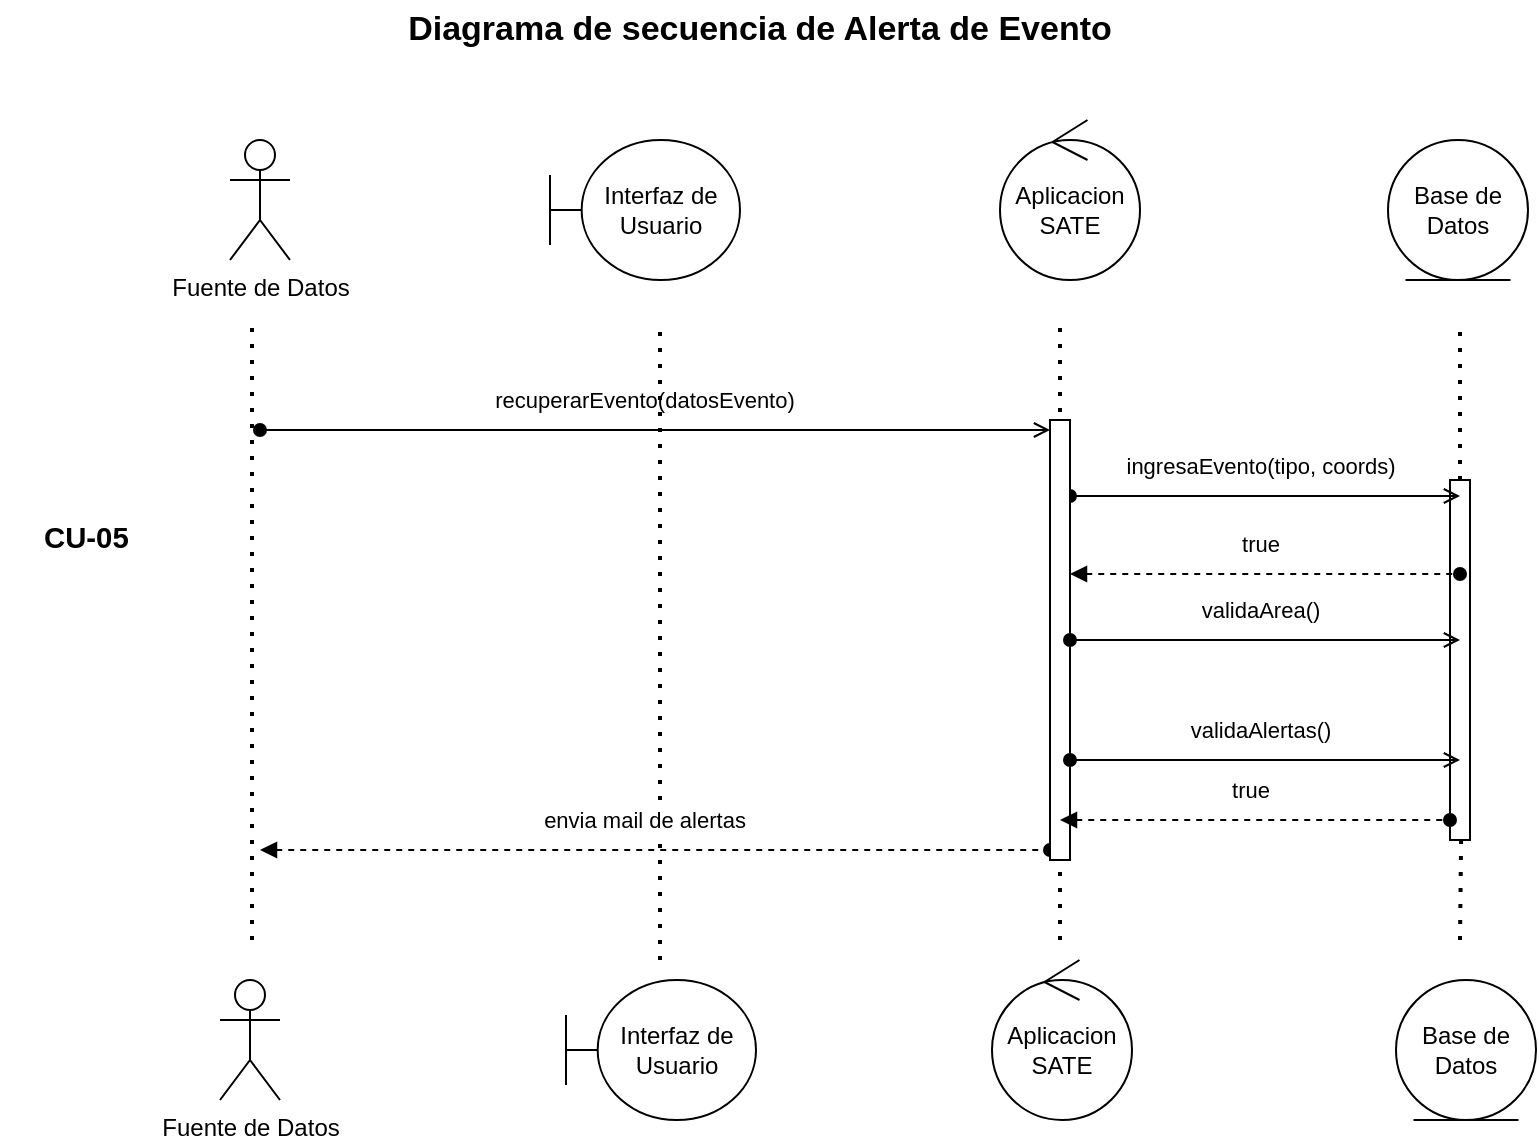 <mxfile version="28.0.6">
  <diagram name="Page-1" id="2YBvvXClWsGukQMizWep">
    <mxGraphModel dx="1426" dy="841" grid="1" gridSize="10" guides="1" tooltips="1" connect="1" arrows="1" fold="1" page="1" pageScale="1" pageWidth="850" pageHeight="1100" math="0" shadow="0">
      <root>
        <mxCell id="0" />
        <mxCell id="1" parent="0" />
        <mxCell id="ABZ5sj9WDaekH95xxPdQ-2" value="Fuente de Datos" style="shape=umlActor;verticalLabelPosition=bottom;verticalAlign=top;html=1;" parent="1" vertex="1">
          <mxGeometry x="155" y="100" width="30" height="60" as="geometry" />
        </mxCell>
        <mxCell id="ABZ5sj9WDaekH95xxPdQ-3" value="Interfaz de&lt;div&gt;Usuario&lt;/div&gt;" style="shape=umlBoundary;whiteSpace=wrap;html=1;" parent="1" vertex="1">
          <mxGeometry x="315" y="100" width="95" height="70" as="geometry" />
        </mxCell>
        <mxCell id="ABZ5sj9WDaekH95xxPdQ-4" value="Aplicacion&lt;div&gt;SATE&lt;/div&gt;" style="ellipse;shape=umlControl;whiteSpace=wrap;html=1;" parent="1" vertex="1">
          <mxGeometry x="540" y="90" width="70" height="80" as="geometry" />
        </mxCell>
        <mxCell id="ABZ5sj9WDaekH95xxPdQ-5" value="Base de Datos" style="ellipse;shape=umlEntity;whiteSpace=wrap;html=1;" parent="1" vertex="1">
          <mxGeometry x="734" y="100" width="70" height="70" as="geometry" />
        </mxCell>
        <mxCell id="ABZ5sj9WDaekH95xxPdQ-17" value="" style="endArrow=open;html=1;rounded=0;align=center;verticalAlign=top;endFill=0;labelBackgroundColor=none;endSize=6;startArrow=oval;startFill=1;entryX=0;entryY=0;entryDx=0;entryDy=5;entryPerimeter=0;" parent="1" edge="1" target="ABZ5sj9WDaekH95xxPdQ-46">
          <mxGeometry relative="1" as="geometry">
            <mxPoint x="170" y="245" as="sourcePoint" />
            <mxPoint x="370" y="243" as="targetPoint" />
          </mxGeometry>
        </mxCell>
        <mxCell id="ABZ5sj9WDaekH95xxPdQ-24" value="recuperarEvento(datosEvento)" style="edgeLabel;html=1;align=center;verticalAlign=middle;resizable=0;points=[];" parent="ABZ5sj9WDaekH95xxPdQ-17" vertex="1" connectable="0">
          <mxGeometry x="-0.03" y="-2" relative="1" as="geometry">
            <mxPoint y="-17" as="offset" />
          </mxGeometry>
        </mxCell>
        <mxCell id="ABZ5sj9WDaekH95xxPdQ-19" value="" style="endArrow=none;dashed=1;html=1;dashPattern=1 3;strokeWidth=2;rounded=0;" parent="1" edge="1">
          <mxGeometry width="50" height="50" relative="1" as="geometry">
            <mxPoint x="166" y="500" as="sourcePoint" />
            <mxPoint x="166" y="190" as="targetPoint" />
          </mxGeometry>
        </mxCell>
        <mxCell id="ABZ5sj9WDaekH95xxPdQ-25" value="" style="endArrow=none;dashed=1;html=1;dashPattern=1 3;strokeWidth=2;rounded=0;" parent="1" edge="1">
          <mxGeometry width="50" height="50" relative="1" as="geometry">
            <mxPoint x="370" y="510" as="sourcePoint" />
            <mxPoint x="370" y="190" as="targetPoint" />
          </mxGeometry>
        </mxCell>
        <mxCell id="ABZ5sj9WDaekH95xxPdQ-28" value="" style="endArrow=none;dashed=1;html=1;dashPattern=1 3;strokeWidth=2;rounded=0;" parent="1" edge="1">
          <mxGeometry width="50" height="50" relative="1" as="geometry">
            <mxPoint x="570" y="500" as="sourcePoint" />
            <mxPoint x="570" y="190" as="targetPoint" />
          </mxGeometry>
        </mxCell>
        <mxCell id="ABZ5sj9WDaekH95xxPdQ-35" value="" style="endArrow=oval;html=1;rounded=0;align=center;verticalAlign=top;endFill=1;labelBackgroundColor=none;endSize=6;startArrow=block;startFill=1;dashed=1;entryX=0;entryY=1;entryDx=0;entryDy=-5;entryPerimeter=0;" parent="1" edge="1" target="ABZ5sj9WDaekH95xxPdQ-46">
          <mxGeometry relative="1" as="geometry">
            <mxPoint x="170" y="455" as="sourcePoint" />
            <mxPoint x="480" y="448" as="targetPoint" />
          </mxGeometry>
        </mxCell>
        <mxCell id="ABZ5sj9WDaekH95xxPdQ-36" value="envia mail de alertas" style="edgeLabel;html=1;align=center;verticalAlign=middle;resizable=0;points=[];" parent="ABZ5sj9WDaekH95xxPdQ-35" vertex="1" connectable="0">
          <mxGeometry x="-0.03" y="-2" relative="1" as="geometry">
            <mxPoint y="-17" as="offset" />
          </mxGeometry>
        </mxCell>
        <mxCell id="ABZ5sj9WDaekH95xxPdQ-44" value="" style="endArrow=none;dashed=1;html=1;dashPattern=1 3;strokeWidth=2;rounded=0;" parent="1" source="ABZ5sj9WDaekH95xxPdQ-41" edge="1">
          <mxGeometry width="50" height="50" relative="1" as="geometry">
            <mxPoint x="770" y="658" as="sourcePoint" />
            <mxPoint x="770" y="190" as="targetPoint" />
          </mxGeometry>
        </mxCell>
        <mxCell id="ABZ5sj9WDaekH95xxPdQ-45" value="" style="endArrow=none;dashed=1;html=1;dashPattern=1 3;strokeWidth=2;rounded=0;" parent="1" edge="1">
          <mxGeometry width="50" height="50" relative="1" as="geometry">
            <mxPoint x="770" y="500" as="sourcePoint" />
            <mxPoint x="772" y="320.0" as="targetPoint" />
          </mxGeometry>
        </mxCell>
        <mxCell id="ABZ5sj9WDaekH95xxPdQ-41" value="" style="html=1;points=[[0,0,0,0,5],[0,1,0,0,-5],[1,0,0,0,5],[1,1,0,0,-5]];perimeter=orthogonalPerimeter;outlineConnect=0;targetShapes=umlLifeline;portConstraint=eastwest;newEdgeStyle={&quot;curved&quot;:0,&quot;rounded&quot;:0};" parent="1" vertex="1">
          <mxGeometry x="765" y="270" width="10" height="180" as="geometry" />
        </mxCell>
        <mxCell id="ABZ5sj9WDaekH95xxPdQ-29" value="" style="endArrow=open;html=1;rounded=0;align=center;verticalAlign=top;endFill=0;labelBackgroundColor=none;endSize=6;startArrow=oval;startFill=1;" parent="1" edge="1">
          <mxGeometry relative="1" as="geometry">
            <mxPoint x="575" y="278" as="sourcePoint" />
            <mxPoint x="770" y="278" as="targetPoint" />
          </mxGeometry>
        </mxCell>
        <mxCell id="ABZ5sj9WDaekH95xxPdQ-30" value="ingresaEvento(tipo, coords)" style="edgeLabel;html=1;align=center;verticalAlign=middle;resizable=0;points=[];" parent="ABZ5sj9WDaekH95xxPdQ-29" vertex="1" connectable="0">
          <mxGeometry x="-0.03" y="-2" relative="1" as="geometry">
            <mxPoint y="-17" as="offset" />
          </mxGeometry>
        </mxCell>
        <mxCell id="ABZ5sj9WDaekH95xxPdQ-31" value="" style="endArrow=oval;html=1;rounded=0;align=center;verticalAlign=top;endFill=1;labelBackgroundColor=none;endSize=6;startArrow=block;startFill=1;dashed=1;" parent="1" edge="1">
          <mxGeometry relative="1" as="geometry">
            <mxPoint x="575" y="317" as="sourcePoint" />
            <mxPoint x="770" y="317" as="targetPoint" />
          </mxGeometry>
        </mxCell>
        <mxCell id="ABZ5sj9WDaekH95xxPdQ-32" value="true" style="edgeLabel;html=1;align=center;verticalAlign=middle;resizable=0;points=[];" parent="ABZ5sj9WDaekH95xxPdQ-31" vertex="1" connectable="0">
          <mxGeometry x="-0.03" y="-2" relative="1" as="geometry">
            <mxPoint y="-17" as="offset" />
          </mxGeometry>
        </mxCell>
        <mxCell id="ABZ5sj9WDaekH95xxPdQ-46" value="" style="html=1;points=[[0,0,0,0,5],[0,1,0,0,-5],[1,0,0,0,5],[1,1,0,0,-5]];perimeter=orthogonalPerimeter;outlineConnect=0;targetShapes=umlLifeline;portConstraint=eastwest;newEdgeStyle={&quot;curved&quot;:0,&quot;rounded&quot;:0};" parent="1" vertex="1">
          <mxGeometry x="565" y="240" width="10" height="220" as="geometry" />
        </mxCell>
        <mxCell id="ABZ5sj9WDaekH95xxPdQ-86" value="&lt;font face=&quot;Helvetica&quot; style=&quot;color: rgb(0, 0, 0);&quot;&gt;&lt;b&gt;Diagrama de secuencia de Alerta de Evento&lt;/b&gt;&lt;/font&gt;" style="text;html=1;align=center;verticalAlign=middle;whiteSpace=wrap;rounded=0;fontSize=17;labelBackgroundColor=none;" parent="1" vertex="1">
          <mxGeometry x="40" y="30" width="760" height="30" as="geometry" />
        </mxCell>
        <mxCell id="-3YJMCLxWVWfuqVuO418-2" value="&lt;span style=&quot;font-size:11pt;font-family:Calibri,sans-serif;color:#000000;background-color:transparent;font-weight:700;font-style:normal;font-variant:normal;text-decoration:none;vertical-align:baseline;white-space:pre;white-space:pre-wrap;&quot; id=&quot;docs-internal-guid-798fa533-7fff-13b6-7e76-6c3bec179e6d&quot;&gt;CU-05&lt;/span&gt;" style="text;whiteSpace=wrap;html=1;" parent="1" vertex="1">
          <mxGeometry x="60" y="284" width="70" height="40" as="geometry" />
        </mxCell>
        <mxCell id="DB4dcHCmd-6OiOvnecMT-1" value="Fuente de Datos" style="shape=umlActor;verticalLabelPosition=bottom;verticalAlign=top;html=1;" vertex="1" parent="1">
          <mxGeometry x="150" y="520" width="30" height="60" as="geometry" />
        </mxCell>
        <mxCell id="DB4dcHCmd-6OiOvnecMT-2" value="Interfaz de&lt;div&gt;Usuario&lt;/div&gt;" style="shape=umlBoundary;whiteSpace=wrap;html=1;" vertex="1" parent="1">
          <mxGeometry x="323" y="520" width="95" height="70" as="geometry" />
        </mxCell>
        <mxCell id="DB4dcHCmd-6OiOvnecMT-3" value="Aplicacion&lt;div&gt;SATE&lt;/div&gt;" style="ellipse;shape=umlControl;whiteSpace=wrap;html=1;" vertex="1" parent="1">
          <mxGeometry x="536" y="510" width="70" height="80" as="geometry" />
        </mxCell>
        <mxCell id="DB4dcHCmd-6OiOvnecMT-4" value="Base de Datos" style="ellipse;shape=umlEntity;whiteSpace=wrap;html=1;" vertex="1" parent="1">
          <mxGeometry x="738" y="520" width="70" height="70" as="geometry" />
        </mxCell>
        <mxCell id="DB4dcHCmd-6OiOvnecMT-28" value="" style="endArrow=open;html=1;rounded=0;align=center;verticalAlign=top;endFill=0;labelBackgroundColor=none;endSize=6;startArrow=oval;startFill=1;" edge="1" parent="1">
          <mxGeometry relative="1" as="geometry">
            <mxPoint x="575" y="350" as="sourcePoint" />
            <mxPoint x="770" y="350" as="targetPoint" />
          </mxGeometry>
        </mxCell>
        <mxCell id="DB4dcHCmd-6OiOvnecMT-29" value="validaArea()" style="edgeLabel;html=1;align=center;verticalAlign=middle;resizable=0;points=[];" vertex="1" connectable="0" parent="DB4dcHCmd-6OiOvnecMT-28">
          <mxGeometry x="-0.03" y="-2" relative="1" as="geometry">
            <mxPoint y="-17" as="offset" />
          </mxGeometry>
        </mxCell>
        <mxCell id="DB4dcHCmd-6OiOvnecMT-30" value="" style="endArrow=oval;html=1;rounded=0;align=center;verticalAlign=top;endFill=1;labelBackgroundColor=none;endSize=6;startArrow=block;startFill=1;dashed=1;" edge="1" parent="1">
          <mxGeometry relative="1" as="geometry">
            <mxPoint x="570" y="440" as="sourcePoint" />
            <mxPoint x="765" y="440" as="targetPoint" />
          </mxGeometry>
        </mxCell>
        <mxCell id="DB4dcHCmd-6OiOvnecMT-31" value="true" style="edgeLabel;html=1;align=center;verticalAlign=middle;resizable=0;points=[];" vertex="1" connectable="0" parent="DB4dcHCmd-6OiOvnecMT-30">
          <mxGeometry x="-0.03" y="-2" relative="1" as="geometry">
            <mxPoint y="-17" as="offset" />
          </mxGeometry>
        </mxCell>
        <mxCell id="DB4dcHCmd-6OiOvnecMT-32" value="" style="endArrow=open;html=1;rounded=0;align=center;verticalAlign=top;endFill=0;labelBackgroundColor=none;endSize=6;startArrow=oval;startFill=1;" edge="1" parent="1">
          <mxGeometry relative="1" as="geometry">
            <mxPoint x="575" y="410" as="sourcePoint" />
            <mxPoint x="770" y="410" as="targetPoint" />
          </mxGeometry>
        </mxCell>
        <mxCell id="DB4dcHCmd-6OiOvnecMT-33" value="validaAlertas()" style="edgeLabel;html=1;align=center;verticalAlign=middle;resizable=0;points=[];" vertex="1" connectable="0" parent="DB4dcHCmd-6OiOvnecMT-32">
          <mxGeometry x="-0.03" y="-2" relative="1" as="geometry">
            <mxPoint y="-17" as="offset" />
          </mxGeometry>
        </mxCell>
      </root>
    </mxGraphModel>
  </diagram>
</mxfile>
